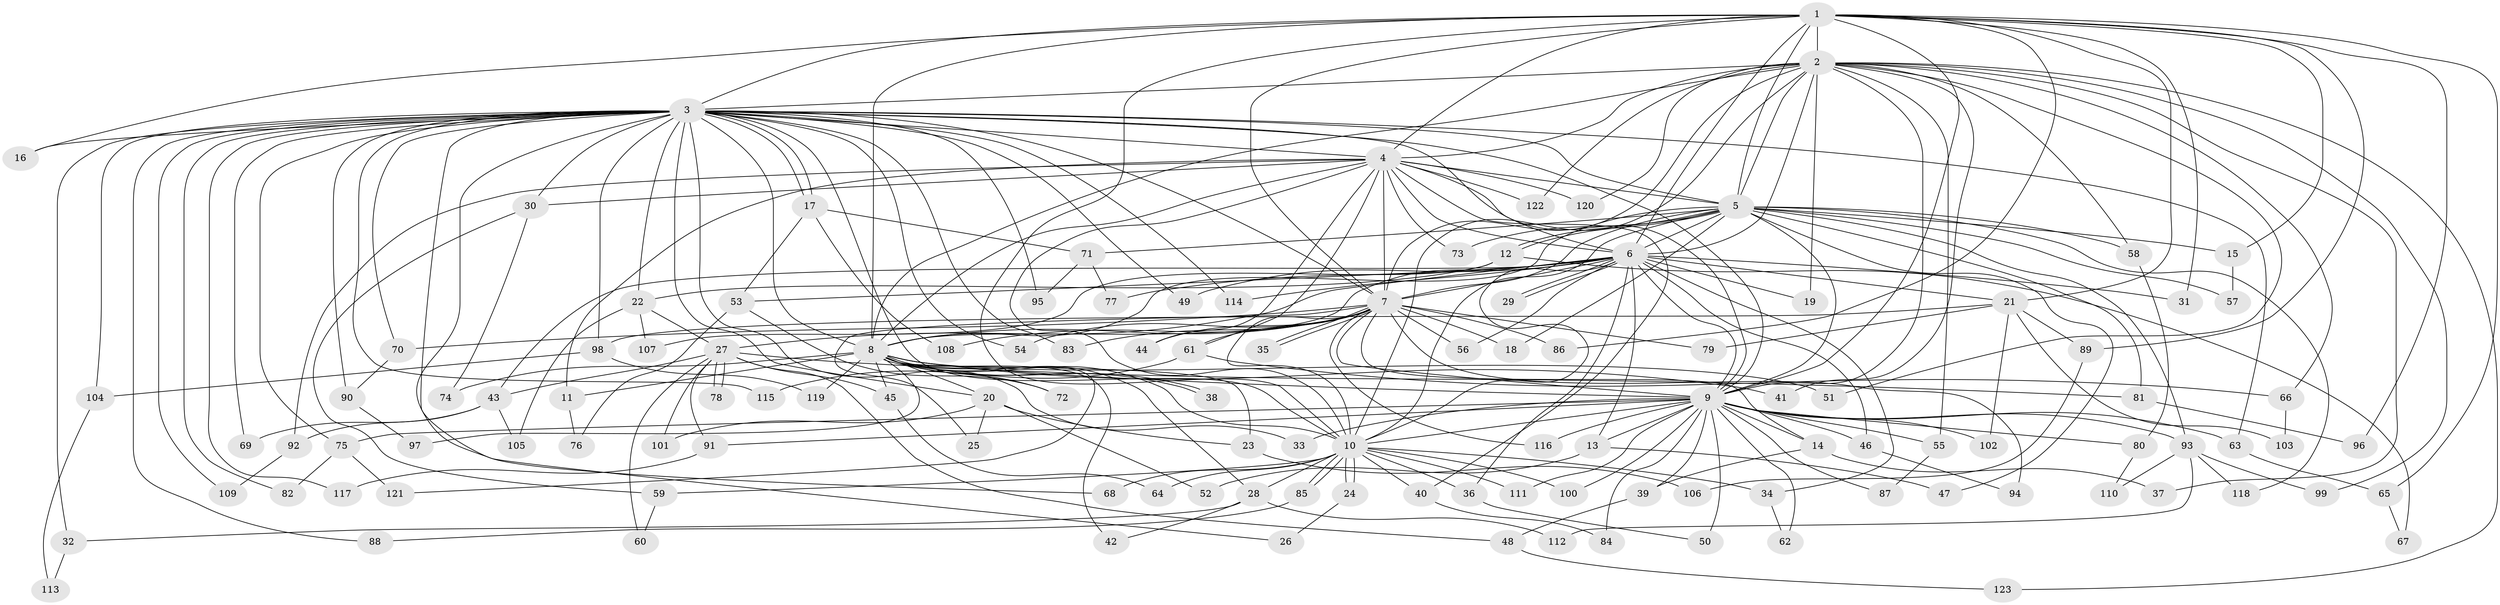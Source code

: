 // Generated by graph-tools (version 1.1) at 2025/25/03/09/25 03:25:43]
// undirected, 123 vertices, 271 edges
graph export_dot {
graph [start="1"]
  node [color=gray90,style=filled];
  1;
  2;
  3;
  4;
  5;
  6;
  7;
  8;
  9;
  10;
  11;
  12;
  13;
  14;
  15;
  16;
  17;
  18;
  19;
  20;
  21;
  22;
  23;
  24;
  25;
  26;
  27;
  28;
  29;
  30;
  31;
  32;
  33;
  34;
  35;
  36;
  37;
  38;
  39;
  40;
  41;
  42;
  43;
  44;
  45;
  46;
  47;
  48;
  49;
  50;
  51;
  52;
  53;
  54;
  55;
  56;
  57;
  58;
  59;
  60;
  61;
  62;
  63;
  64;
  65;
  66;
  67;
  68;
  69;
  70;
  71;
  72;
  73;
  74;
  75;
  76;
  77;
  78;
  79;
  80;
  81;
  82;
  83;
  84;
  85;
  86;
  87;
  88;
  89;
  90;
  91;
  92;
  93;
  94;
  95;
  96;
  97;
  98;
  99;
  100;
  101;
  102;
  103;
  104;
  105;
  106;
  107;
  108;
  109;
  110;
  111;
  112;
  113;
  114;
  115;
  116;
  117;
  118;
  119;
  120;
  121;
  122;
  123;
  1 -- 2;
  1 -- 3;
  1 -- 4;
  1 -- 5;
  1 -- 6;
  1 -- 7;
  1 -- 8;
  1 -- 9;
  1 -- 10;
  1 -- 15;
  1 -- 16;
  1 -- 21;
  1 -- 31;
  1 -- 65;
  1 -- 86;
  1 -- 89;
  1 -- 96;
  2 -- 3;
  2 -- 4;
  2 -- 5;
  2 -- 6;
  2 -- 7;
  2 -- 8;
  2 -- 9;
  2 -- 10;
  2 -- 19;
  2 -- 37;
  2 -- 41;
  2 -- 51;
  2 -- 55;
  2 -- 58;
  2 -- 66;
  2 -- 99;
  2 -- 120;
  2 -- 122;
  2 -- 123;
  3 -- 4;
  3 -- 5;
  3 -- 6;
  3 -- 7;
  3 -- 8;
  3 -- 9;
  3 -- 10;
  3 -- 16;
  3 -- 17;
  3 -- 17;
  3 -- 20;
  3 -- 22;
  3 -- 26;
  3 -- 30;
  3 -- 32;
  3 -- 33;
  3 -- 49;
  3 -- 54;
  3 -- 63;
  3 -- 68;
  3 -- 69;
  3 -- 70;
  3 -- 75;
  3 -- 82;
  3 -- 83;
  3 -- 88;
  3 -- 90;
  3 -- 95;
  3 -- 98;
  3 -- 104;
  3 -- 109;
  3 -- 114;
  3 -- 115;
  3 -- 117;
  4 -- 5;
  4 -- 6;
  4 -- 7;
  4 -- 8;
  4 -- 9;
  4 -- 10;
  4 -- 11;
  4 -- 30;
  4 -- 40;
  4 -- 44;
  4 -- 61;
  4 -- 73;
  4 -- 92;
  4 -- 120;
  4 -- 122;
  5 -- 6;
  5 -- 7;
  5 -- 8;
  5 -- 9;
  5 -- 10;
  5 -- 12;
  5 -- 12;
  5 -- 15;
  5 -- 18;
  5 -- 47;
  5 -- 57;
  5 -- 58;
  5 -- 71;
  5 -- 73;
  5 -- 81;
  5 -- 93;
  5 -- 118;
  6 -- 7;
  6 -- 8;
  6 -- 9;
  6 -- 10;
  6 -- 13;
  6 -- 19;
  6 -- 21;
  6 -- 27;
  6 -- 29;
  6 -- 29;
  6 -- 31;
  6 -- 34;
  6 -- 36;
  6 -- 43;
  6 -- 46;
  6 -- 49;
  6 -- 53;
  6 -- 56;
  6 -- 77;
  6 -- 114;
  7 -- 8;
  7 -- 9;
  7 -- 10;
  7 -- 14;
  7 -- 18;
  7 -- 25;
  7 -- 35;
  7 -- 35;
  7 -- 44;
  7 -- 54;
  7 -- 56;
  7 -- 61;
  7 -- 70;
  7 -- 79;
  7 -- 83;
  7 -- 86;
  7 -- 94;
  7 -- 108;
  7 -- 116;
  8 -- 9;
  8 -- 10;
  8 -- 11;
  8 -- 20;
  8 -- 23;
  8 -- 28;
  8 -- 38;
  8 -- 38;
  8 -- 41;
  8 -- 42;
  8 -- 45;
  8 -- 51;
  8 -- 72;
  8 -- 74;
  8 -- 97;
  8 -- 119;
  8 -- 121;
  9 -- 10;
  9 -- 13;
  9 -- 14;
  9 -- 33;
  9 -- 39;
  9 -- 46;
  9 -- 50;
  9 -- 55;
  9 -- 62;
  9 -- 63;
  9 -- 75;
  9 -- 80;
  9 -- 84;
  9 -- 87;
  9 -- 91;
  9 -- 93;
  9 -- 100;
  9 -- 102;
  9 -- 111;
  9 -- 116;
  10 -- 24;
  10 -- 24;
  10 -- 28;
  10 -- 34;
  10 -- 36;
  10 -- 40;
  10 -- 59;
  10 -- 64;
  10 -- 68;
  10 -- 85;
  10 -- 85;
  10 -- 100;
  10 -- 111;
  11 -- 76;
  12 -- 22;
  12 -- 67;
  12 -- 107;
  13 -- 47;
  13 -- 52;
  14 -- 37;
  14 -- 39;
  15 -- 57;
  17 -- 53;
  17 -- 71;
  17 -- 108;
  20 -- 23;
  20 -- 25;
  20 -- 52;
  20 -- 101;
  21 -- 79;
  21 -- 89;
  21 -- 98;
  21 -- 102;
  21 -- 103;
  22 -- 27;
  22 -- 105;
  22 -- 107;
  23 -- 106;
  24 -- 26;
  27 -- 43;
  27 -- 45;
  27 -- 48;
  27 -- 60;
  27 -- 78;
  27 -- 78;
  27 -- 81;
  27 -- 91;
  27 -- 101;
  28 -- 32;
  28 -- 42;
  28 -- 112;
  30 -- 59;
  30 -- 74;
  32 -- 113;
  34 -- 62;
  36 -- 50;
  39 -- 48;
  40 -- 84;
  43 -- 69;
  43 -- 92;
  43 -- 105;
  45 -- 64;
  46 -- 94;
  48 -- 123;
  53 -- 72;
  53 -- 76;
  55 -- 87;
  58 -- 80;
  59 -- 60;
  61 -- 66;
  61 -- 115;
  63 -- 65;
  65 -- 67;
  66 -- 103;
  70 -- 90;
  71 -- 77;
  71 -- 95;
  75 -- 82;
  75 -- 121;
  80 -- 110;
  81 -- 96;
  85 -- 88;
  89 -- 106;
  90 -- 97;
  91 -- 117;
  92 -- 109;
  93 -- 99;
  93 -- 110;
  93 -- 112;
  93 -- 118;
  98 -- 104;
  98 -- 119;
  104 -- 113;
}
